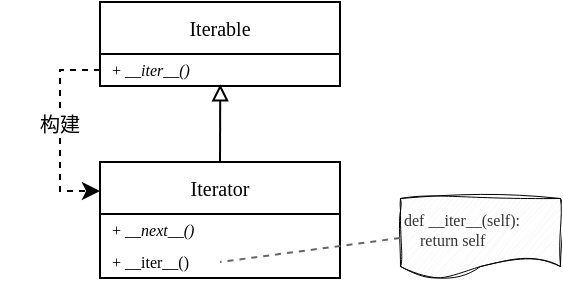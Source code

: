 <mxfile version="28.0.7">
  <diagram name="第 1 页" id="d290exDFAUv4HRCbIO_s">
    <mxGraphModel dx="1426" dy="690" grid="1" gridSize="10" guides="1" tooltips="1" connect="1" arrows="1" fold="1" page="1" pageScale="1" pageWidth="827" pageHeight="1169" math="0" shadow="0">
      <root>
        <mxCell id="0" />
        <mxCell id="1" parent="0" />
        <mxCell id="4zyQKPef-uzTqF-2CPc5-1" value="Iterable" style="swimlane;fontStyle=0;align=center;verticalAlign=middle;childLayout=stackLayout;horizontal=1;startSize=26;horizontalStack=0;resizeParent=1;resizeParentMax=0;resizeLast=0;collapsible=1;marginBottom=0;whiteSpace=wrap;html=1;fontFamily=Comic Sans MS;fontSize=10;" parent="1" vertex="1">
          <mxGeometry x="280" y="200" width="120" height="42" as="geometry" />
        </mxCell>
        <mxCell id="4zyQKPef-uzTqF-2CPc5-4" value="+ &lt;i&gt;__iter__()&lt;/i&gt;" style="text;strokeColor=none;fillColor=none;align=left;verticalAlign=middle;spacingLeft=4;spacingRight=4;overflow=hidden;rotatable=0;points=[[0,0.5],[1,0.5]];portConstraint=eastwest;whiteSpace=wrap;html=1;fontFamily=Comic Sans MS;fontSize=8;" parent="4zyQKPef-uzTqF-2CPc5-1" vertex="1">
          <mxGeometry y="26" width="120" height="16" as="geometry" />
        </mxCell>
        <mxCell id="4zyQKPef-uzTqF-2CPc5-5" value="Iterator" style="swimlane;fontStyle=0;align=center;verticalAlign=middle;childLayout=stackLayout;horizontal=1;startSize=26;horizontalStack=0;resizeParent=1;resizeParentMax=0;resizeLast=0;collapsible=1;marginBottom=0;whiteSpace=wrap;html=1;fontFamily=Comic Sans MS;fontSize=10;" parent="1" vertex="1">
          <mxGeometry x="280" y="280" width="120" height="58" as="geometry" />
        </mxCell>
        <mxCell id="4zyQKPef-uzTqF-2CPc5-6" value="+ __&lt;i&gt;next__()&lt;/i&gt;" style="text;strokeColor=none;fillColor=none;align=left;verticalAlign=middle;spacingLeft=4;spacingRight=4;overflow=hidden;rotatable=0;points=[[0,0.5],[1,0.5]];portConstraint=eastwest;whiteSpace=wrap;html=1;fontFamily=Comic Sans MS;fontSize=8;" parent="4zyQKPef-uzTqF-2CPc5-5" vertex="1">
          <mxGeometry y="26" width="120" height="16" as="geometry" />
        </mxCell>
        <mxCell id="4zyQKPef-uzTqF-2CPc5-9" value="+ __iter__()" style="text;strokeColor=none;fillColor=none;align=left;verticalAlign=middle;spacingLeft=4;spacingRight=4;overflow=hidden;rotatable=0;points=[[0,0.5],[1,0.5]];portConstraint=eastwest;whiteSpace=wrap;html=1;fontFamily=Comic Sans MS;fontSize=8;" parent="4zyQKPef-uzTqF-2CPc5-5" vertex="1">
          <mxGeometry y="42" width="120" height="16" as="geometry" />
        </mxCell>
        <mxCell id="4zyQKPef-uzTqF-2CPc5-7" style="rounded=0;orthogonalLoop=1;jettySize=auto;html=1;exitX=0.5;exitY=0;exitDx=0;exitDy=0;entryX=0.501;entryY=0.946;entryDx=0;entryDy=0;entryPerimeter=0;endArrow=block;endFill=0;" parent="1" source="4zyQKPef-uzTqF-2CPc5-5" target="4zyQKPef-uzTqF-2CPc5-4" edge="1">
          <mxGeometry relative="1" as="geometry" />
        </mxCell>
        <mxCell id="4zyQKPef-uzTqF-2CPc5-8" style="edgeStyle=orthogonalEdgeStyle;rounded=0;orthogonalLoop=1;jettySize=auto;html=1;exitX=0;exitY=0.5;exitDx=0;exitDy=0;entryX=0;entryY=0.25;entryDx=0;entryDy=0;dashed=1;" parent="1" source="4zyQKPef-uzTqF-2CPc5-4" target="4zyQKPef-uzTqF-2CPc5-5" edge="1">
          <mxGeometry relative="1" as="geometry" />
        </mxCell>
        <mxCell id="4zyQKPef-uzTqF-2CPc5-10" value="def __iter__(self):&lt;div&gt;&amp;nbsp; &amp;nbsp; return self&lt;/div&gt;" style="shape=document;whiteSpace=wrap;html=1;boundedLbl=1;align=left;verticalAlign=top;fontFamily=Comic Sans MS;fontSize=8;fillColor=#f5f5f5;fontColor=#333333;strokeColor=default;sketch=1;curveFitting=1;jiggle=2;strokeWidth=0.5;" parent="1" vertex="1">
          <mxGeometry x="430" y="298" width="80" height="40" as="geometry" />
        </mxCell>
        <mxCell id="4zyQKPef-uzTqF-2CPc5-11" style="rounded=0;orthogonalLoop=1;jettySize=auto;html=1;exitX=0;exitY=0.5;exitDx=0;exitDy=0;entryX=0.5;entryY=0.5;entryDx=0;entryDy=0;entryPerimeter=0;dashed=1;endArrow=none;endFill=0;fillColor=#f5f5f5;strokeColor=#666666;" parent="1" source="4zyQKPef-uzTqF-2CPc5-10" target="4zyQKPef-uzTqF-2CPc5-9" edge="1">
          <mxGeometry relative="1" as="geometry" />
        </mxCell>
        <mxCell id="4zyQKPef-uzTqF-2CPc5-14" value="构建" style="text;html=1;align=center;verticalAlign=middle;whiteSpace=wrap;rounded=0;fontFamily=Comic Sans MS;labelBackgroundColor=default;fontSize=10;" parent="1" vertex="1">
          <mxGeometry x="230" y="246" width="60" height="30" as="geometry" />
        </mxCell>
      </root>
    </mxGraphModel>
  </diagram>
</mxfile>
